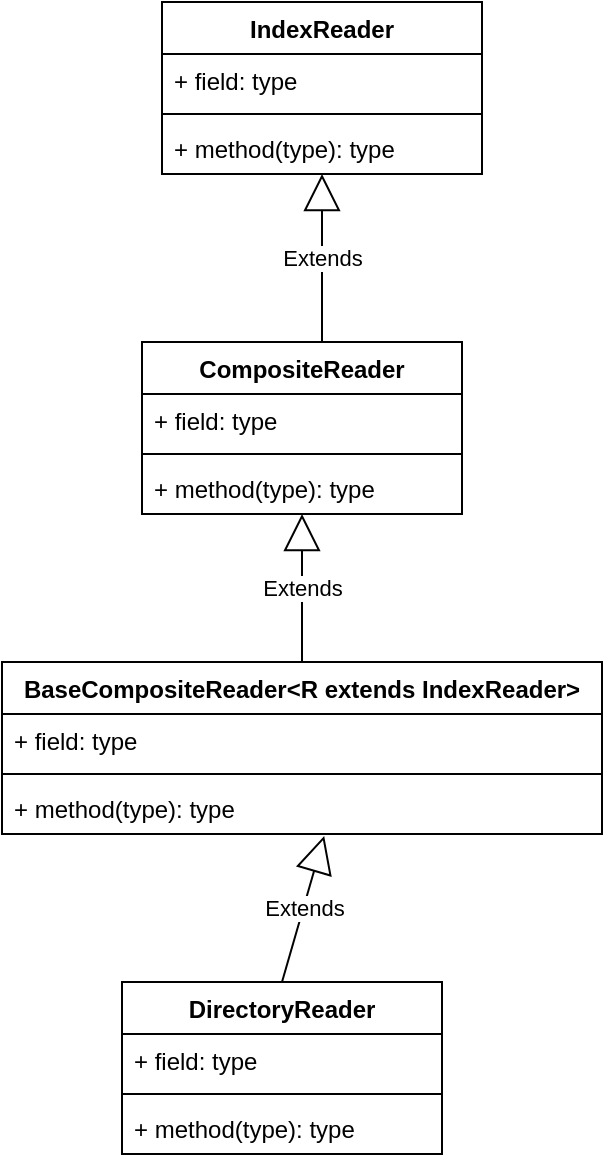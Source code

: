 <mxfile version="13.9.8" type="device"><diagram id="01NwF30d_ErSa78GJ61g" name="core"><mxGraphModel dx="946" dy="592" grid="1" gridSize="10" guides="1" tooltips="1" connect="1" arrows="1" fold="1" page="1" pageScale="1" pageWidth="33000" pageHeight="46810" math="0" shadow="0"><root><mxCell id="0"/><mxCell id="1" parent="0"/><mxCell id="gJ4UQYRSQEpA-nD3NZrv-1" value="DirectoryReader" style="swimlane;fontStyle=1;align=center;verticalAlign=top;childLayout=stackLayout;horizontal=1;startSize=26;horizontalStack=0;resizeParent=1;resizeParentMax=0;resizeLast=0;collapsible=1;marginBottom=0;" vertex="1" parent="1"><mxGeometry x="260" y="540" width="160" height="86" as="geometry"/></mxCell><mxCell id="gJ4UQYRSQEpA-nD3NZrv-9" value="Extends" style="endArrow=block;endSize=16;endFill=0;html=1;entryX=0.537;entryY=1.038;entryDx=0;entryDy=0;entryPerimeter=0;" edge="1" parent="gJ4UQYRSQEpA-nD3NZrv-1" target="gJ4UQYRSQEpA-nD3NZrv-8"><mxGeometry width="160" relative="1" as="geometry"><mxPoint x="80" as="sourcePoint"/><mxPoint x="240" as="targetPoint"/></mxGeometry></mxCell><mxCell id="gJ4UQYRSQEpA-nD3NZrv-2" value="+ field: type" style="text;strokeColor=none;fillColor=none;align=left;verticalAlign=top;spacingLeft=4;spacingRight=4;overflow=hidden;rotatable=0;points=[[0,0.5],[1,0.5]];portConstraint=eastwest;" vertex="1" parent="gJ4UQYRSQEpA-nD3NZrv-1"><mxGeometry y="26" width="160" height="26" as="geometry"/></mxCell><mxCell id="gJ4UQYRSQEpA-nD3NZrv-3" value="" style="line;strokeWidth=1;fillColor=none;align=left;verticalAlign=middle;spacingTop=-1;spacingLeft=3;spacingRight=3;rotatable=0;labelPosition=right;points=[];portConstraint=eastwest;" vertex="1" parent="gJ4UQYRSQEpA-nD3NZrv-1"><mxGeometry y="52" width="160" height="8" as="geometry"/></mxCell><mxCell id="gJ4UQYRSQEpA-nD3NZrv-4" value="+ method(type): type" style="text;strokeColor=none;fillColor=none;align=left;verticalAlign=top;spacingLeft=4;spacingRight=4;overflow=hidden;rotatable=0;points=[[0,0.5],[1,0.5]];portConstraint=eastwest;" vertex="1" parent="gJ4UQYRSQEpA-nD3NZrv-1"><mxGeometry y="60" width="160" height="26" as="geometry"/></mxCell><mxCell id="gJ4UQYRSQEpA-nD3NZrv-5" value="BaseCompositeReader&lt;R extends IndexReader&gt;" style="swimlane;fontStyle=1;align=center;verticalAlign=top;childLayout=stackLayout;horizontal=1;startSize=26;horizontalStack=0;resizeParent=1;resizeParentMax=0;resizeLast=0;collapsible=1;marginBottom=0;" vertex="1" parent="1"><mxGeometry x="200" y="380" width="300" height="86" as="geometry"/></mxCell><mxCell id="gJ4UQYRSQEpA-nD3NZrv-14" value="Extends" style="endArrow=block;endSize=16;endFill=0;html=1;" edge="1" parent="gJ4UQYRSQEpA-nD3NZrv-5" target="gJ4UQYRSQEpA-nD3NZrv-13"><mxGeometry width="160" relative="1" as="geometry"><mxPoint x="150" as="sourcePoint"/><mxPoint x="310" as="targetPoint"/></mxGeometry></mxCell><mxCell id="gJ4UQYRSQEpA-nD3NZrv-6" value="+ field: type" style="text;strokeColor=none;fillColor=none;align=left;verticalAlign=top;spacingLeft=4;spacingRight=4;overflow=hidden;rotatable=0;points=[[0,0.5],[1,0.5]];portConstraint=eastwest;" vertex="1" parent="gJ4UQYRSQEpA-nD3NZrv-5"><mxGeometry y="26" width="300" height="26" as="geometry"/></mxCell><mxCell id="gJ4UQYRSQEpA-nD3NZrv-7" value="" style="line;strokeWidth=1;fillColor=none;align=left;verticalAlign=middle;spacingTop=-1;spacingLeft=3;spacingRight=3;rotatable=0;labelPosition=right;points=[];portConstraint=eastwest;" vertex="1" parent="gJ4UQYRSQEpA-nD3NZrv-5"><mxGeometry y="52" width="300" height="8" as="geometry"/></mxCell><mxCell id="gJ4UQYRSQEpA-nD3NZrv-8" value="+ method(type): type" style="text;strokeColor=none;fillColor=none;align=left;verticalAlign=top;spacingLeft=4;spacingRight=4;overflow=hidden;rotatable=0;points=[[0,0.5],[1,0.5]];portConstraint=eastwest;" vertex="1" parent="gJ4UQYRSQEpA-nD3NZrv-5"><mxGeometry y="60" width="300" height="26" as="geometry"/></mxCell><mxCell id="gJ4UQYRSQEpA-nD3NZrv-10" value="CompositeReader" style="swimlane;fontStyle=1;align=center;verticalAlign=top;childLayout=stackLayout;horizontal=1;startSize=26;horizontalStack=0;resizeParent=1;resizeParentMax=0;resizeLast=0;collapsible=1;marginBottom=0;" vertex="1" parent="1"><mxGeometry x="270" y="220" width="160" height="86" as="geometry"/></mxCell><mxCell id="gJ4UQYRSQEpA-nD3NZrv-19" value="Extends" style="endArrow=block;endSize=16;endFill=0;html=1;" edge="1" parent="gJ4UQYRSQEpA-nD3NZrv-10" target="gJ4UQYRSQEpA-nD3NZrv-18"><mxGeometry width="160" relative="1" as="geometry"><mxPoint x="90" as="sourcePoint"/><mxPoint x="250" as="targetPoint"/></mxGeometry></mxCell><mxCell id="gJ4UQYRSQEpA-nD3NZrv-11" value="+ field: type" style="text;strokeColor=none;fillColor=none;align=left;verticalAlign=top;spacingLeft=4;spacingRight=4;overflow=hidden;rotatable=0;points=[[0,0.5],[1,0.5]];portConstraint=eastwest;" vertex="1" parent="gJ4UQYRSQEpA-nD3NZrv-10"><mxGeometry y="26" width="160" height="26" as="geometry"/></mxCell><mxCell id="gJ4UQYRSQEpA-nD3NZrv-12" value="" style="line;strokeWidth=1;fillColor=none;align=left;verticalAlign=middle;spacingTop=-1;spacingLeft=3;spacingRight=3;rotatable=0;labelPosition=right;points=[];portConstraint=eastwest;" vertex="1" parent="gJ4UQYRSQEpA-nD3NZrv-10"><mxGeometry y="52" width="160" height="8" as="geometry"/></mxCell><mxCell id="gJ4UQYRSQEpA-nD3NZrv-13" value="+ method(type): type" style="text;strokeColor=none;fillColor=none;align=left;verticalAlign=top;spacingLeft=4;spacingRight=4;overflow=hidden;rotatable=0;points=[[0,0.5],[1,0.5]];portConstraint=eastwest;" vertex="1" parent="gJ4UQYRSQEpA-nD3NZrv-10"><mxGeometry y="60" width="160" height="26" as="geometry"/></mxCell><mxCell id="gJ4UQYRSQEpA-nD3NZrv-15" value="IndexReader" style="swimlane;fontStyle=1;align=center;verticalAlign=top;childLayout=stackLayout;horizontal=1;startSize=26;horizontalStack=0;resizeParent=1;resizeParentMax=0;resizeLast=0;collapsible=1;marginBottom=0;" vertex="1" parent="1"><mxGeometry x="280" y="50" width="160" height="86" as="geometry"/></mxCell><mxCell id="gJ4UQYRSQEpA-nD3NZrv-16" value="+ field: type" style="text;strokeColor=none;fillColor=none;align=left;verticalAlign=top;spacingLeft=4;spacingRight=4;overflow=hidden;rotatable=0;points=[[0,0.5],[1,0.5]];portConstraint=eastwest;" vertex="1" parent="gJ4UQYRSQEpA-nD3NZrv-15"><mxGeometry y="26" width="160" height="26" as="geometry"/></mxCell><mxCell id="gJ4UQYRSQEpA-nD3NZrv-17" value="" style="line;strokeWidth=1;fillColor=none;align=left;verticalAlign=middle;spacingTop=-1;spacingLeft=3;spacingRight=3;rotatable=0;labelPosition=right;points=[];portConstraint=eastwest;" vertex="1" parent="gJ4UQYRSQEpA-nD3NZrv-15"><mxGeometry y="52" width="160" height="8" as="geometry"/></mxCell><mxCell id="gJ4UQYRSQEpA-nD3NZrv-18" value="+ method(type): type" style="text;strokeColor=none;fillColor=none;align=left;verticalAlign=top;spacingLeft=4;spacingRight=4;overflow=hidden;rotatable=0;points=[[0,0.5],[1,0.5]];portConstraint=eastwest;" vertex="1" parent="gJ4UQYRSQEpA-nD3NZrv-15"><mxGeometry y="60" width="160" height="26" as="geometry"/></mxCell></root></mxGraphModel></diagram></mxfile>